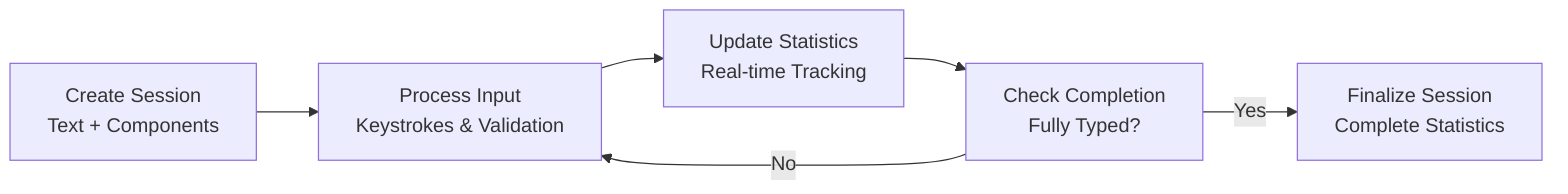 graph LR
    A[Create Session<br/>Text + Components] --> B[Process Input<br/>Keystrokes & Validation]
    B --> C[Update Statistics<br/>Real-time Tracking]
    C --> D[Check Completion<br/>Fully Typed?]
    D -->|No| B
    D -->|Yes| E[Finalize Session<br/>Complete Statistics]